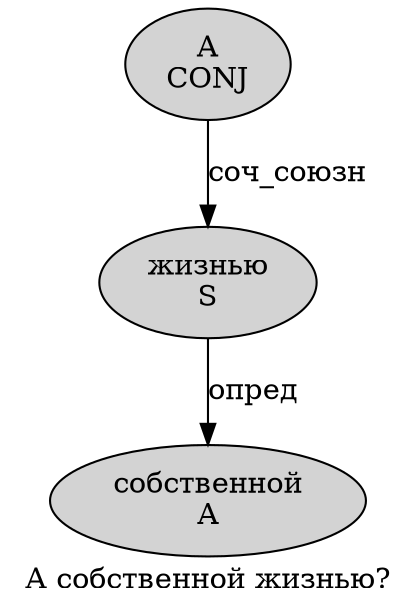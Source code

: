 digraph SENTENCE_1292 {
	graph [label="А собственной жизнью?"]
	node [style=filled]
		0 [label="А
CONJ" color="" fillcolor=lightgray penwidth=1 shape=ellipse]
		1 [label="собственной
A" color="" fillcolor=lightgray penwidth=1 shape=ellipse]
		2 [label="жизнью
S" color="" fillcolor=lightgray penwidth=1 shape=ellipse]
			2 -> 1 [label="опред"]
			0 -> 2 [label="соч_союзн"]
}